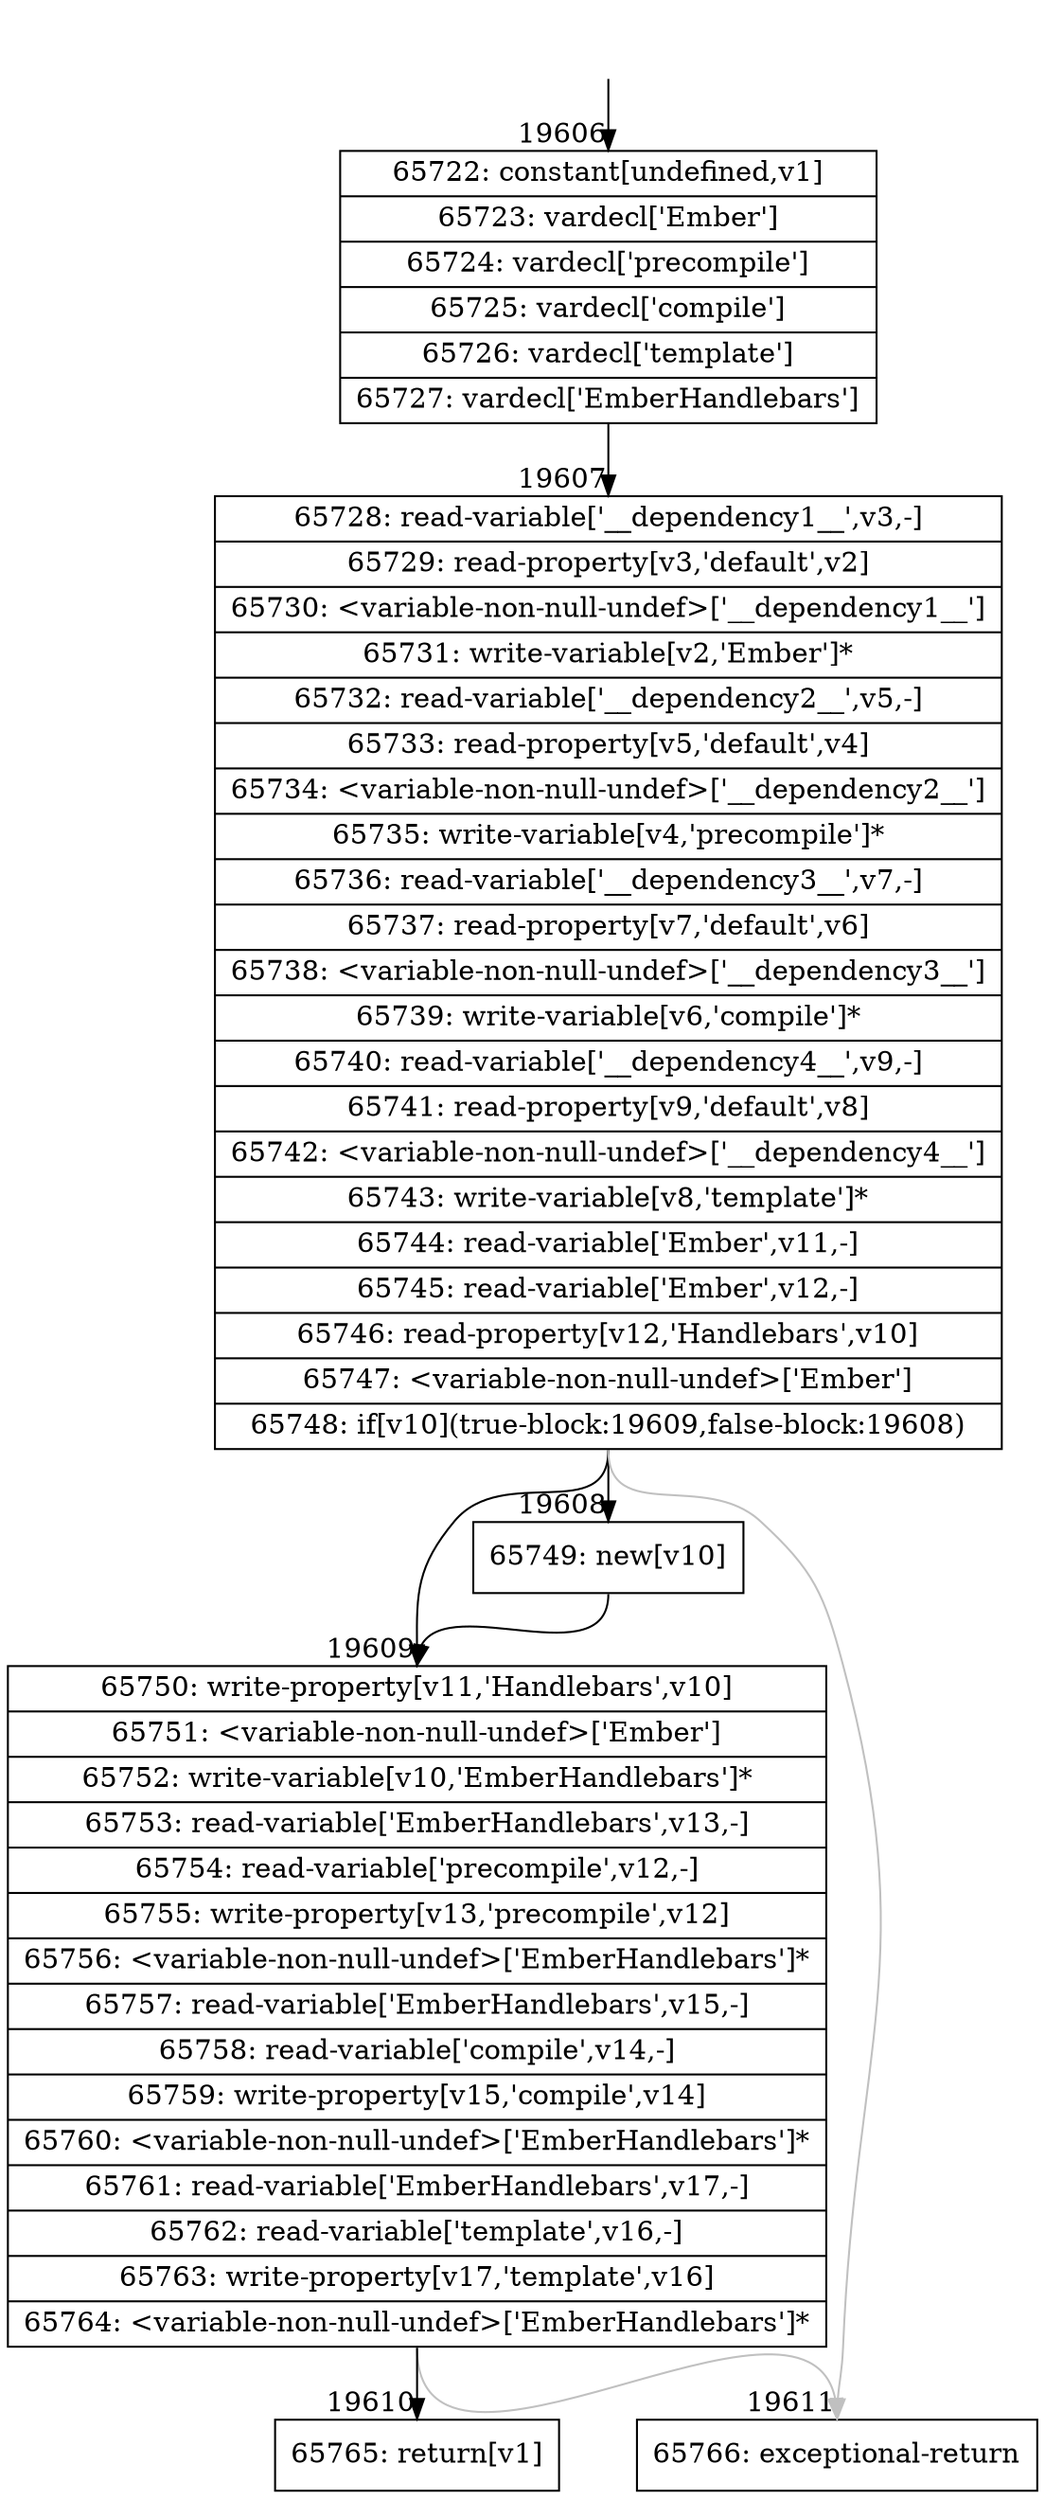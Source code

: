 digraph {
rankdir="TD"
BB_entry1688[shape=none,label=""];
BB_entry1688 -> BB19606 [tailport=s, headport=n, headlabel="    19606"]
BB19606 [shape=record label="{65722: constant[undefined,v1]|65723: vardecl['Ember']|65724: vardecl['precompile']|65725: vardecl['compile']|65726: vardecl['template']|65727: vardecl['EmberHandlebars']}" ] 
BB19606 -> BB19607 [tailport=s, headport=n, headlabel="      19607"]
BB19607 [shape=record label="{65728: read-variable['__dependency1__',v3,-]|65729: read-property[v3,'default',v2]|65730: \<variable-non-null-undef\>['__dependency1__']|65731: write-variable[v2,'Ember']*|65732: read-variable['__dependency2__',v5,-]|65733: read-property[v5,'default',v4]|65734: \<variable-non-null-undef\>['__dependency2__']|65735: write-variable[v4,'precompile']*|65736: read-variable['__dependency3__',v7,-]|65737: read-property[v7,'default',v6]|65738: \<variable-non-null-undef\>['__dependency3__']|65739: write-variable[v6,'compile']*|65740: read-variable['__dependency4__',v9,-]|65741: read-property[v9,'default',v8]|65742: \<variable-non-null-undef\>['__dependency4__']|65743: write-variable[v8,'template']*|65744: read-variable['Ember',v11,-]|65745: read-variable['Ember',v12,-]|65746: read-property[v12,'Handlebars',v10]|65747: \<variable-non-null-undef\>['Ember']|65748: if[v10](true-block:19609,false-block:19608)}" ] 
BB19607 -> BB19609 [tailport=s, headport=n, headlabel="      19609"]
BB19607 -> BB19608 [tailport=s, headport=n, headlabel="      19608"]
BB19607 -> BB19611 [tailport=s, headport=n, color=gray, headlabel="      19611"]
BB19608 [shape=record label="{65749: new[v10]}" ] 
BB19608 -> BB19609 [tailport=s, headport=n]
BB19609 [shape=record label="{65750: write-property[v11,'Handlebars',v10]|65751: \<variable-non-null-undef\>['Ember']|65752: write-variable[v10,'EmberHandlebars']*|65753: read-variable['EmberHandlebars',v13,-]|65754: read-variable['precompile',v12,-]|65755: write-property[v13,'precompile',v12]|65756: \<variable-non-null-undef\>['EmberHandlebars']*|65757: read-variable['EmberHandlebars',v15,-]|65758: read-variable['compile',v14,-]|65759: write-property[v15,'compile',v14]|65760: \<variable-non-null-undef\>['EmberHandlebars']*|65761: read-variable['EmberHandlebars',v17,-]|65762: read-variable['template',v16,-]|65763: write-property[v17,'template',v16]|65764: \<variable-non-null-undef\>['EmberHandlebars']*}" ] 
BB19609 -> BB19610 [tailport=s, headport=n, headlabel="      19610"]
BB19609 -> BB19611 [tailport=s, headport=n, color=gray]
BB19610 [shape=record label="{65765: return[v1]}" ] 
BB19611 [shape=record label="{65766: exceptional-return}" ] 
//#$~ 36682
}
